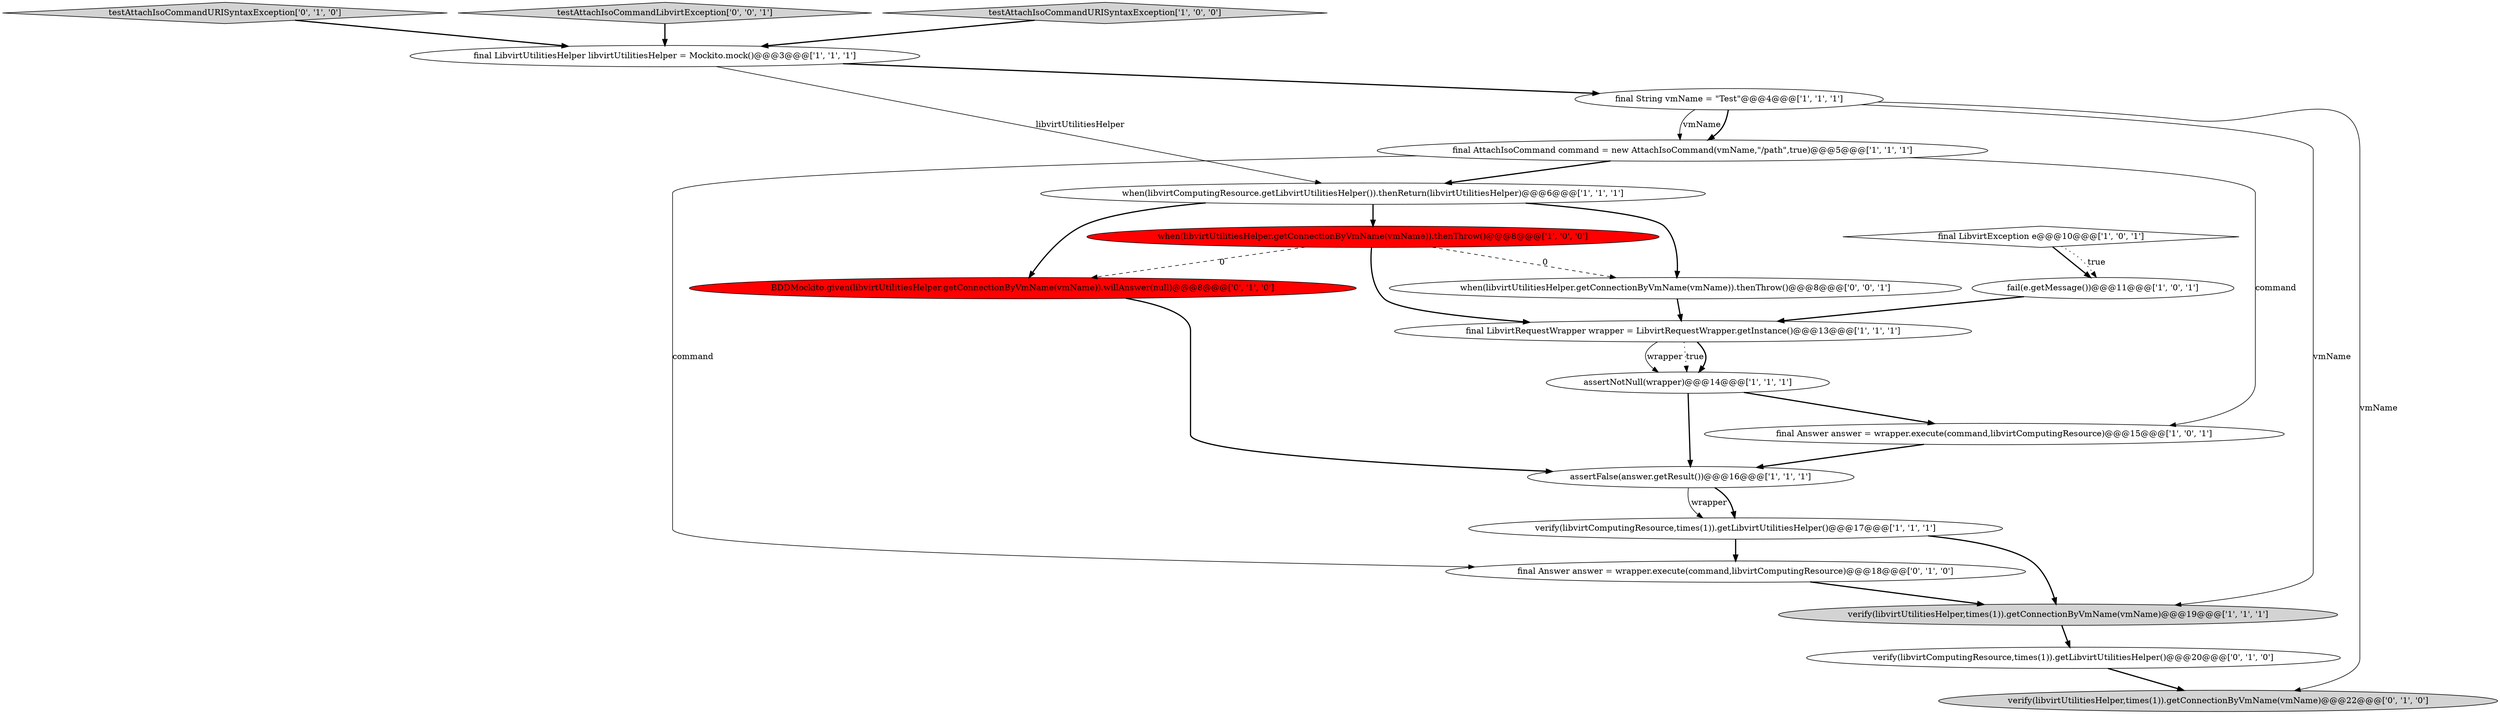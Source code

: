 digraph {
15 [style = filled, label = "final Answer answer = wrapper.execute(command,libvirtComputingResource)@@@18@@@['0', '1', '0']", fillcolor = white, shape = ellipse image = "AAA0AAABBB2BBB"];
13 [style = filled, label = "fail(e.getMessage())@@@11@@@['1', '0', '1']", fillcolor = white, shape = ellipse image = "AAA0AAABBB1BBB"];
7 [style = filled, label = "final AttachIsoCommand command = new AttachIsoCommand(vmName,\"/path\",true)@@@5@@@['1', '1', '1']", fillcolor = white, shape = ellipse image = "AAA0AAABBB1BBB"];
19 [style = filled, label = "when(libvirtUtilitiesHelper.getConnectionByVmName(vmName)).thenThrow()@@@8@@@['0', '0', '1']", fillcolor = white, shape = ellipse image = "AAA0AAABBB3BBB"];
0 [style = filled, label = "final LibvirtRequestWrapper wrapper = LibvirtRequestWrapper.getInstance()@@@13@@@['1', '1', '1']", fillcolor = white, shape = ellipse image = "AAA0AAABBB1BBB"];
18 [style = filled, label = "verify(libvirtUtilitiesHelper,times(1)).getConnectionByVmName(vmName)@@@22@@@['0', '1', '0']", fillcolor = lightgray, shape = ellipse image = "AAA0AAABBB2BBB"];
17 [style = filled, label = "testAttachIsoCommandURISyntaxException['0', '1', '0']", fillcolor = lightgray, shape = diamond image = "AAA0AAABBB2BBB"];
11 [style = filled, label = "when(libvirtComputingResource.getLibvirtUtilitiesHelper()).thenReturn(libvirtUtilitiesHelper)@@@6@@@['1', '1', '1']", fillcolor = white, shape = ellipse image = "AAA0AAABBB1BBB"];
14 [style = filled, label = "verify(libvirtComputingResource,times(1)).getLibvirtUtilitiesHelper()@@@20@@@['0', '1', '0']", fillcolor = white, shape = ellipse image = "AAA0AAABBB2BBB"];
4 [style = filled, label = "assertFalse(answer.getResult())@@@16@@@['1', '1', '1']", fillcolor = white, shape = ellipse image = "AAA0AAABBB1BBB"];
16 [style = filled, label = "BDDMockito.given(libvirtUtilitiesHelper.getConnectionByVmName(vmName)).willAnswer(null)@@@8@@@['0', '1', '0']", fillcolor = red, shape = ellipse image = "AAA1AAABBB2BBB"];
9 [style = filled, label = "verify(libvirtUtilitiesHelper,times(1)).getConnectionByVmName(vmName)@@@19@@@['1', '1', '1']", fillcolor = lightgray, shape = ellipse image = "AAA0AAABBB1BBB"];
10 [style = filled, label = "final LibvirtUtilitiesHelper libvirtUtilitiesHelper = Mockito.mock()@@@3@@@['1', '1', '1']", fillcolor = white, shape = ellipse image = "AAA0AAABBB1BBB"];
12 [style = filled, label = "final Answer answer = wrapper.execute(command,libvirtComputingResource)@@@15@@@['1', '0', '1']", fillcolor = white, shape = ellipse image = "AAA0AAABBB1BBB"];
3 [style = filled, label = "final LibvirtException e@@@10@@@['1', '0', '1']", fillcolor = white, shape = diamond image = "AAA0AAABBB1BBB"];
20 [style = filled, label = "testAttachIsoCommandLibvirtException['0', '0', '1']", fillcolor = lightgray, shape = diamond image = "AAA0AAABBB3BBB"];
6 [style = filled, label = "testAttachIsoCommandURISyntaxException['1', '0', '0']", fillcolor = lightgray, shape = diamond image = "AAA0AAABBB1BBB"];
8 [style = filled, label = "assertNotNull(wrapper)@@@14@@@['1', '1', '1']", fillcolor = white, shape = ellipse image = "AAA0AAABBB1BBB"];
2 [style = filled, label = "verify(libvirtComputingResource,times(1)).getLibvirtUtilitiesHelper()@@@17@@@['1', '1', '1']", fillcolor = white, shape = ellipse image = "AAA0AAABBB1BBB"];
5 [style = filled, label = "final String vmName = \"Test\"@@@4@@@['1', '1', '1']", fillcolor = white, shape = ellipse image = "AAA0AAABBB1BBB"];
1 [style = filled, label = "when(libvirtUtilitiesHelper.getConnectionByVmName(vmName)).thenThrow()@@@8@@@['1', '0', '0']", fillcolor = red, shape = ellipse image = "AAA1AAABBB1BBB"];
11->16 [style = bold, label=""];
17->10 [style = bold, label=""];
7->11 [style = bold, label=""];
11->1 [style = bold, label=""];
4->2 [style = solid, label="wrapper"];
1->19 [style = dashed, label="0"];
5->18 [style = solid, label="vmName"];
7->15 [style = solid, label="command"];
10->11 [style = solid, label="libvirtUtilitiesHelper"];
1->0 [style = bold, label=""];
4->2 [style = bold, label=""];
2->9 [style = bold, label=""];
11->19 [style = bold, label=""];
19->0 [style = bold, label=""];
5->7 [style = solid, label="vmName"];
20->10 [style = bold, label=""];
0->8 [style = dotted, label="true"];
10->5 [style = bold, label=""];
12->4 [style = bold, label=""];
15->9 [style = bold, label=""];
1->16 [style = dashed, label="0"];
5->9 [style = solid, label="vmName"];
6->10 [style = bold, label=""];
2->15 [style = bold, label=""];
0->8 [style = bold, label=""];
9->14 [style = bold, label=""];
3->13 [style = bold, label=""];
0->8 [style = solid, label="wrapper"];
5->7 [style = bold, label=""];
14->18 [style = bold, label=""];
7->12 [style = solid, label="command"];
8->4 [style = bold, label=""];
16->4 [style = bold, label=""];
8->12 [style = bold, label=""];
3->13 [style = dotted, label="true"];
13->0 [style = bold, label=""];
}
